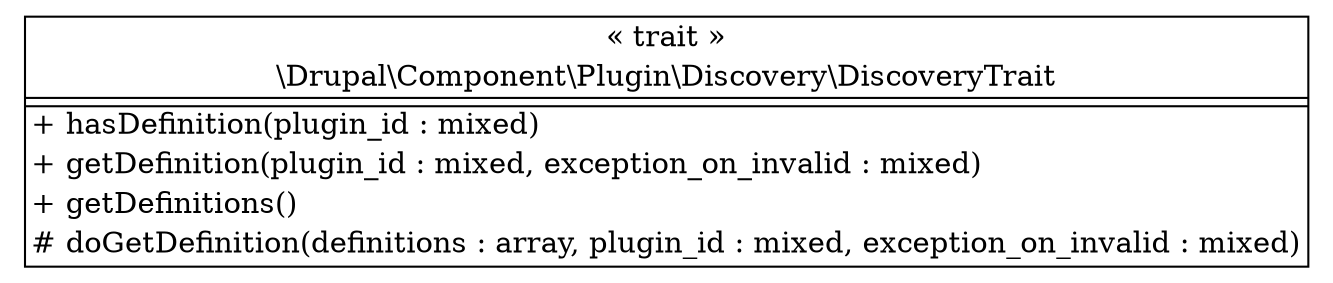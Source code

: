 digraph "Class Diagram" {
  node [shape=plaintext]
  "\\Drupal\\Component\\Plugin\\Discovery\\DiscoveryTrait" [
    label=<
<table border="1" cellpadding="2" cellspacing="0" cellborder="0">
<tr><td align="center">&laquo; trait &raquo;</td></tr>
<tr><td align="center" title="trait DiscoveryTrait">\\Drupal\\Component\\Plugin\\Discovery\\DiscoveryTrait</td></tr><hr />
<tr><td></td></tr>
<hr />
<tr><td align="left" title="public hasDefinition">+ hasDefinition(plugin_id : mixed)</td></tr>
<tr><td align="left" title="public getDefinition">+ getDefinition(plugin_id : mixed, exception_on_invalid : mixed)</td></tr>
<tr><td align="left" title="public getDefinitions">+ getDefinitions()</td></tr>
<tr><td align="left" title="protected doGetDefinition"># doGetDefinition(definitions : array, plugin_id : mixed, exception_on_invalid : mixed)</td></tr>
</table>
  >
  ];
}